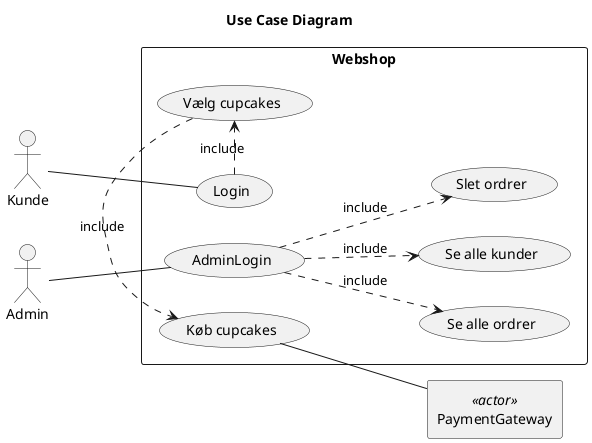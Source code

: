@startuml
left to right direction
Title Use Case Diagram
actor Kunde
actor Admin
rectangle PaymentGateway <<actor>>
rectangle Webshop {
  (Login) .> (Vælg cupcakes) : include
  (Vælg cupcakes) .> (Køb cupcakes) : include

  Kunde -- (Login)
  Admin --(AdminLogin)

    (AdminLogin) ..> (Se alle ordrer) : include
    (AdminLogin) ..> (Se alle kunder) : include
    (AdminLogin) ..> (Slet ordrer) : include
  (Køb cupcakes) -- PaymentGateway
}
@enduml